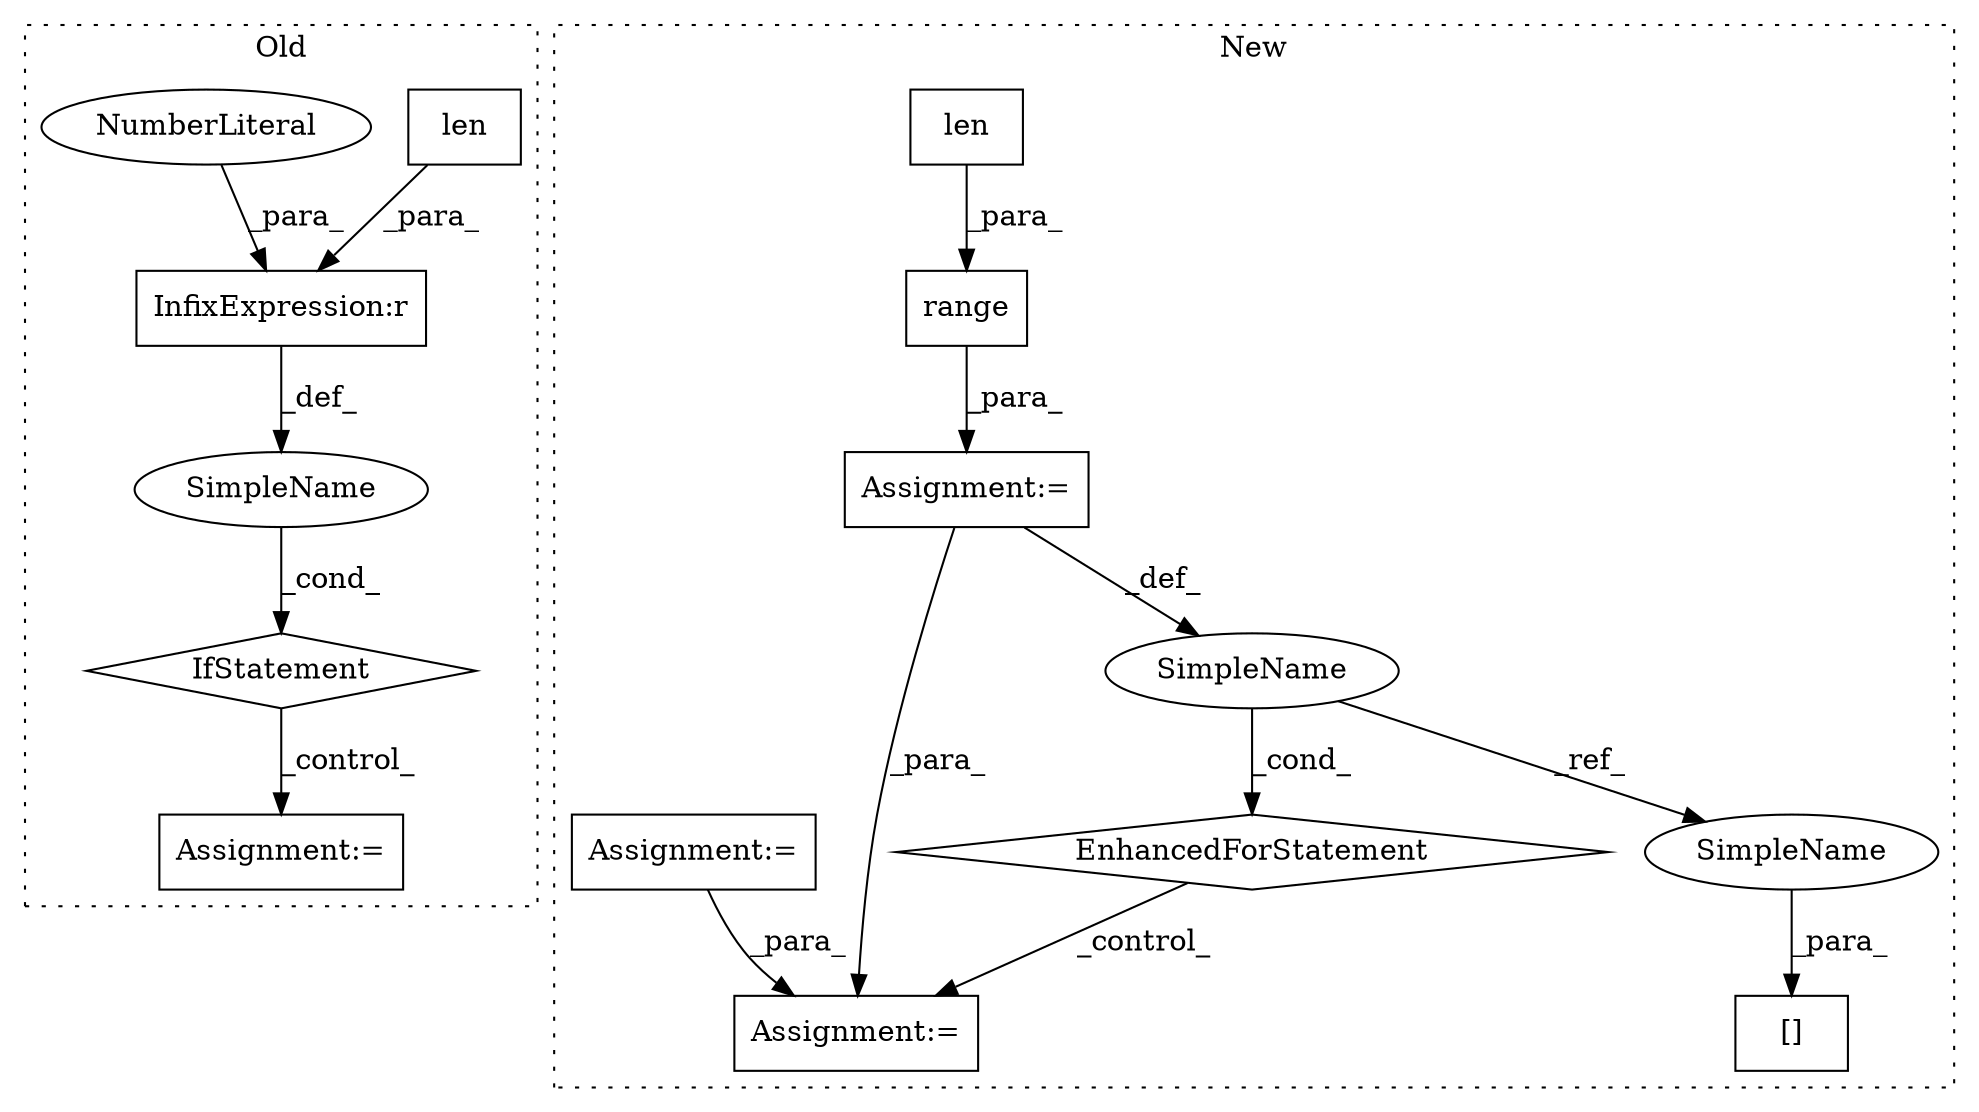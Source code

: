 digraph G {
subgraph cluster0 {
1 [label="len" a="32" s="9469,9488" l="4,1" shape="box"];
9 [label="InfixExpression:r" a="27" s="9489" l="3" shape="box"];
10 [label="IfStatement" a="25" s="9465,9493" l="4,2" shape="diamond"];
11 [label="NumberLiteral" a="34" s="9492" l="1" shape="ellipse"];
12 [label="Assignment:=" a="7" s="9512" l="1" shape="box"];
13 [label="SimpleName" a="42" s="" l="" shape="ellipse"];
label = "Old";
style="dotted";
}
subgraph cluster1 {
2 [label="range" a="32" s="9169,9183" l="6,1" shape="box"];
3 [label="Assignment:=" a="7" s="9108,9184" l="53,2" shape="box"];
4 [label="EnhancedForStatement" a="70" s="9108,9184" l="53,2" shape="diamond"];
5 [label="Assignment:=" a="7" s="9285" l="2" shape="box"];
6 [label="SimpleName" a="42" s="9165" l="1" shape="ellipse"];
7 [label="[]" a="2" s="9355,9372" l="16,1" shape="box"];
8 [label="len" a="32" s="9175,9182" l="4,1" shape="box"];
14 [label="Assignment:=" a="7" s="8966" l="1" shape="box"];
15 [label="SimpleName" a="42" s="9371" l="1" shape="ellipse"];
label = "New";
style="dotted";
}
1 -> 9 [label="_para_"];
2 -> 3 [label="_para_"];
3 -> 6 [label="_def_"];
3 -> 5 [label="_para_"];
4 -> 5 [label="_control_"];
6 -> 15 [label="_ref_"];
6 -> 4 [label="_cond_"];
8 -> 2 [label="_para_"];
9 -> 13 [label="_def_"];
10 -> 12 [label="_control_"];
11 -> 9 [label="_para_"];
13 -> 10 [label="_cond_"];
14 -> 5 [label="_para_"];
15 -> 7 [label="_para_"];
}